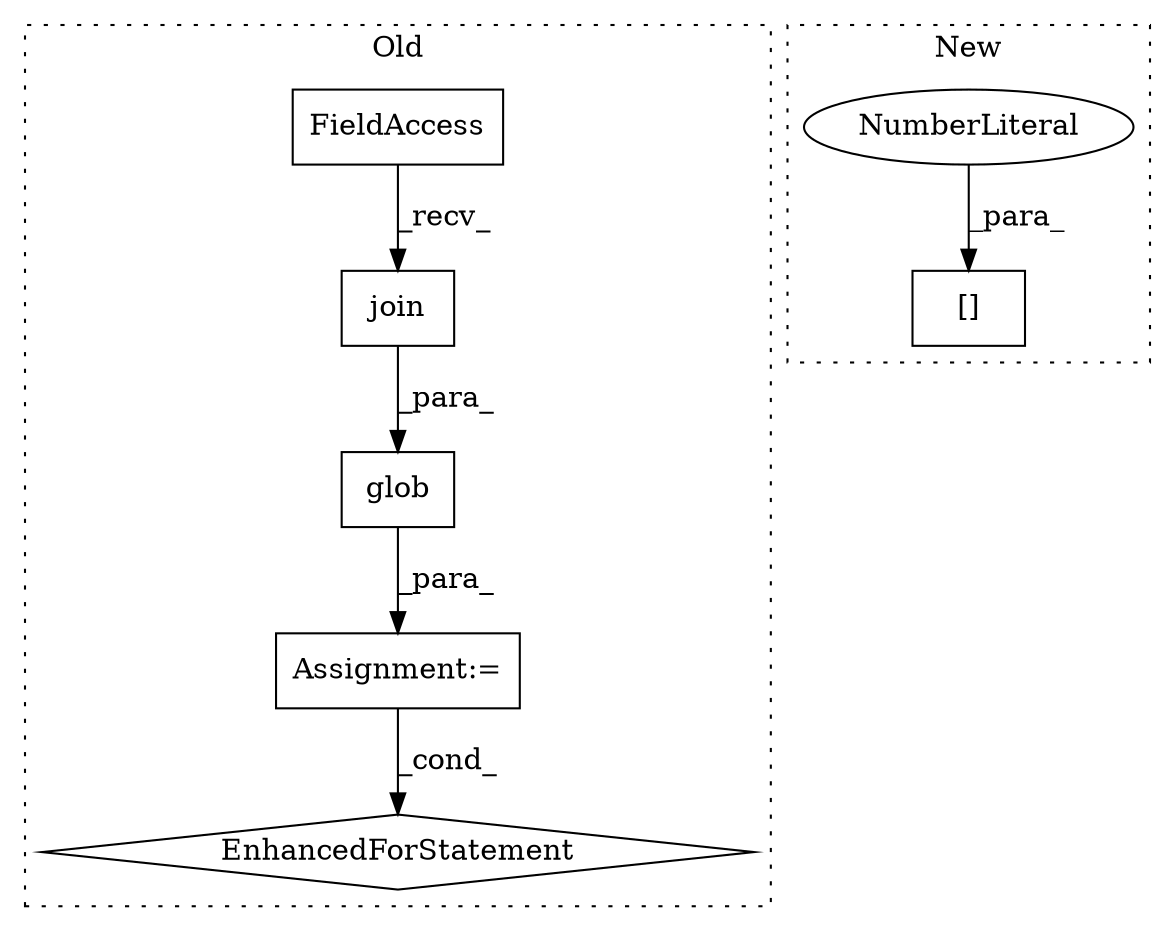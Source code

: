 digraph G {
subgraph cluster0 {
1 [label="glob" a="32" s="6729,6773" l="5,1" shape="box"];
3 [label="Assignment:=" a="7" s="6780,6855" l="53,2" shape="box"];
4 [label="EnhancedForStatement" a="70" s="6780,6855" l="53,2" shape="diamond"];
6 [label="join" a="32" s="6742,6772" l="5,1" shape="box"];
7 [label="FieldAccess" a="22" s="6734" l="7" shape="box"];
label = "Old";
style="dotted";
}
subgraph cluster1 {
2 [label="[]" a="2" s="6893,6909" l="15,1" shape="box"];
5 [label="NumberLiteral" a="34" s="6908" l="1" shape="ellipse"];
label = "New";
style="dotted";
}
1 -> 3 [label="_para_"];
3 -> 4 [label="_cond_"];
5 -> 2 [label="_para_"];
6 -> 1 [label="_para_"];
7 -> 6 [label="_recv_"];
}